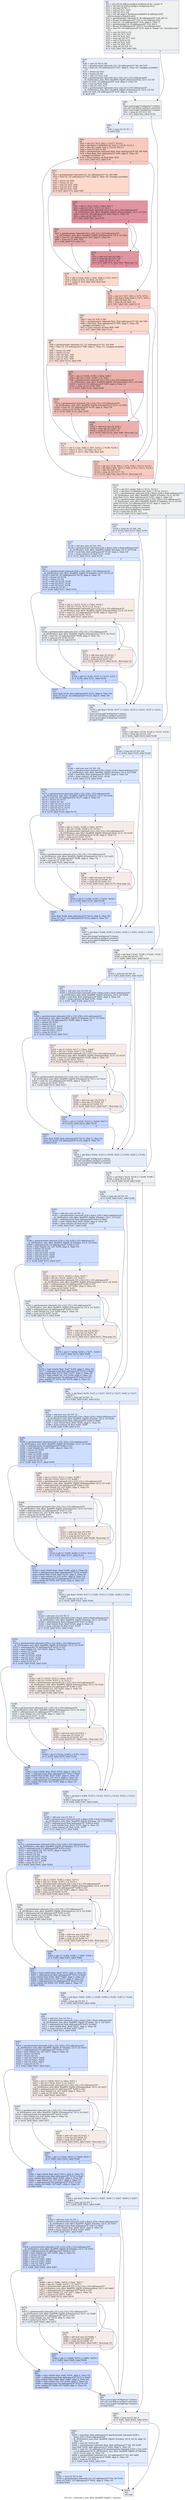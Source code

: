 digraph "CFG for '_Z24reduce_max_filter_finalfPfS_PijjiS0_i' function" {
	label="CFG for '_Z24reduce_max_filter_finalfPfS_PijjiS0_i' function";

	Node0x52c6300 [shape=record,color="#3d50c3ff", style=filled, fillcolor="#dbdcde70",label="{%8:\l  %9 = tail call i32 @llvm.amdgcn.workitem.id.x(), !range !4\l  %10 = tail call i32 @llvm.amdgcn.workgroup.id.x()\l  %11 = shl nsw i32 %5, 1\l  %12 = mul i32 %11, %10\l  %13 = add i32 %12, %9\l  %14 = tail call align 4 dereferenceable(64) i8 addrspace(4)*\l... @llvm.amdgcn.dispatch.ptr()\l  %15 = getelementptr inbounds i8, i8 addrspace(4)* %14, i64 12\l  %16 = bitcast i8 addrspace(4)* %15 to i32 addrspace(4)*\l  %17 = load i32, i32 addrspace(4)* %16, align 4, !tbaa !5\l  %18 = getelementptr i8, i8 addrspace(4)* %14, i64 4\l  %19 = bitcast i8 addrspace(4)* %18 to i16 addrspace(4)*\l  %20 = load i16, i16 addrspace(4)* %19, align 4, !range !14, !invariant.load\l... !15\l  %21 = zext i16 %20 to i32\l  %22 = udiv i32 %17, %21\l  %23 = mul i32 %22, %21\l  %24 = icmp ugt i32 %17, %23\l  %25 = zext i1 %24 to i32\l  %26 = add i32 %22, %25\l  %27 = mul i32 %26, %11\l  %28 = icmp ult i32 %9, %7\l  br i1 %28, label %29, label %40\l|{<s0>T|<s1>F}}"];
	Node0x52c6300:s0 -> Node0x52c8970;
	Node0x52c6300:s1 -> Node0x52c8a00;
	Node0x52c8970 [shape=record,color="#3d50c3ff", style=filled, fillcolor="#c7d7f070",label="{%29:\l29:                                               \l  %30 = zext i32 %9 to i64\l  %31 = getelementptr inbounds i32, i32 addrspace(1)* %6, i64 %30\l  %32 = load i32, i32 addrspace(1)* %31, align 4, !tbaa !16, !amdgpu.noclobber\l... !15\l  %33 = freeze i32 %32\l  %34 = freeze i32 %4\l  %35 = udiv i32 %33, %34\l  %36 = getelementptr inbounds [10 x i32], [10 x i32] addrspace(3)*\l... @_ZZ24reduce_max_filter_finalfPfS_PijjiS0_iE9smaxesRow, i32 0, i32 %9\l  store i32 %35, i32 addrspace(3)* %36, align 4, !tbaa !16\l  %37 = mul i32 %35, %34\l  %38 = sub i32 %33, %37\l  %39 = getelementptr inbounds [10 x i32], [10 x i32] addrspace(3)*\l... @_ZZ24reduce_max_filter_finalfPfS_PijjiS0_iE9smaxesCol, i32 0, i32 %9\l  store i32 %38, i32 addrspace(3)* %39, align 4, !tbaa !16\l  br label %40\l}"];
	Node0x52c8970 -> Node0x52c8a00;
	Node0x52c8a00 [shape=record,color="#3d50c3ff", style=filled, fillcolor="#dbdcde70",label="{%40:\l40:                                               \l  fence syncscope(\"workgroup\") release\l  tail call void @llvm.amdgcn.s.barrier()\l  fence syncscope(\"workgroup\") acquire\l  %41 = icmp ult i32 %13, %3\l  br i1 %41, label %42, label %119\l|{<s0>T|<s1>F}}"];
	Node0x52c8a00:s0 -> Node0x52ca4a0;
	Node0x52c8a00:s1 -> Node0x52ca530;
	Node0x52ca4a0 [shape=record,color="#3d50c3ff", style=filled, fillcolor="#c7d7f070",label="{%42:\l42:                                               \l  %43 = icmp slt i32 %7, 1\l  br label %44\l}"];
	Node0x52ca4a0 -> Node0x52ca700;
	Node0x52ca700 [shape=record,color="#3d50c3ff", style=filled, fillcolor="#ef886b70",label="{%44:\l44:                                               \l  %45 = phi i32 [ %13, %42 ], [ %117, %114 ]\l  %46 = phi float [ 0.000000e+00, %42 ], [ %116, %114 ]\l  %47 = phi i32 [ undef, %42 ], [ %115, %114 ]\l  %48 = zext i32 %45 to i64\l  %49 = getelementptr inbounds float, float addrspace(1)* %0, i64 %48\l  %50 = load float, float addrspace(1)* %49, align 4, !tbaa !20,\l... !amdgpu.noclobber !15\l  %51 = fcmp contract olt float %46, %50\l  br i1 %51, label %52, label %78\l|{<s0>T|<s1>F}}"];
	Node0x52ca700:s0 -> Node0x52cb930;
	Node0x52ca700:s1 -> Node0x52cb9c0;
	Node0x52cb930 [shape=record,color="#3d50c3ff", style=filled, fillcolor="#f7a88970",label="{%52:\l52:                                               \l  %53 = getelementptr inbounds i32, i32 addrspace(1)* %2, i64 %48\l  %54 = load i32, i32 addrspace(1)* %53, align 4, !tbaa !16, !amdgpu.noclobber\l... !15\l  %55 = freeze i32 %54\l  %56 = freeze i32 %4\l  %57 = sdiv i32 %55, %56\l  %58 = mul i32 %57, %56\l  %59 = sub i32 %55, %58\l  br i1 %43, label %74, label %60\l|{<s0>T|<s1>F}}"];
	Node0x52cb930:s0 -> Node0x52cbea0;
	Node0x52cb930:s1 -> Node0x52cbf30;
	Node0x52cbf30 [shape=record,color="#b70d28ff", style=filled, fillcolor="#b70d2870",label="{%60:\l60:                                               \l  %61 = phi i1 [ %72, %70 ], [ false, %52 ]\l  %62 = phi i32 [ %71, %70 ], [ 0, %52 ]\l  %63 = getelementptr inbounds [10 x i32], [10 x i32] addrspace(3)*\l... @_ZZ24reduce_max_filter_finalfPfS_PijjiS0_iE9smaxesRow, i32 0, i32 %62\l  %64 = load i32, i32 addrspace(3)* %63, align 4, !tbaa !16\l  %65 = icmp eq i32 %64, %57\l  br i1 %65, label %66, label %70\l|{<s0>T|<s1>F}}"];
	Node0x52cbf30:s0 -> Node0x52c94a0;
	Node0x52cbf30:s1 -> Node0x52cc070;
	Node0x52c94a0 [shape=record,color="#3d50c3ff", style=filled, fillcolor="#d0473d70",label="{%66:\l66:                                               \l  %67 = getelementptr inbounds [10 x i32], [10 x i32] addrspace(3)*\l... @_ZZ24reduce_max_filter_finalfPfS_PijjiS0_iE9smaxesCol, i32 0, i32 %62\l  %68 = load i32, i32 addrspace(3)* %67, align 4, !tbaa !16\l  %69 = icmp eq i32 %68, %59\l  br i1 %69, label %74, label %70\l|{<s0>T|<s1>F}}"];
	Node0x52c94a0:s0 -> Node0x52cbea0;
	Node0x52c94a0:s1 -> Node0x52cc070;
	Node0x52cc070 [shape=record,color="#b70d28ff", style=filled, fillcolor="#b70d2870",label="{%70:\l70:                                               \l  %71 = add nuw nsw i32 %62, 1\l  %72 = icmp sge i32 %71, %7\l  %73 = icmp eq i32 %71, %7\l  br i1 %73, label %74, label %60, !llvm.loop !22\l|{<s0>T|<s1>F}}"];
	Node0x52cc070:s0 -> Node0x52cbea0;
	Node0x52cc070:s1 -> Node0x52cbf30;
	Node0x52cbea0 [shape=record,color="#3d50c3ff", style=filled, fillcolor="#f7a88970",label="{%74:\l74:                                               \l  %75 = phi i1 [ true, %52 ], [ %61, %66 ], [ %72, %70 ]\l  %76 = select i1 %75, i32 %54, i32 %47\l  %77 = select i1 %75, float %50, float %46\l  br label %78\l}"];
	Node0x52cbea0 -> Node0x52cb9c0;
	Node0x52cb9c0 [shape=record,color="#3d50c3ff", style=filled, fillcolor="#ef886b70",label="{%78:\l78:                                               \l  %79 = phi i32 [ %47, %44 ], [ %76, %74 ]\l  %80 = phi float [ %46, %44 ], [ %77, %74 ]\l  %81 = add i32 %45, %5\l  %82 = icmp ult i32 %81, %3\l  br i1 %82, label %83, label %114\l|{<s0>T|<s1>F}}"];
	Node0x52cb9c0:s0 -> Node0x52cd2a0;
	Node0x52cb9c0:s1 -> Node0x52ca7c0;
	Node0x52cd2a0 [shape=record,color="#3d50c3ff", style=filled, fillcolor="#f7a88970",label="{%83:\l83:                                               \l  %84 = zext i32 %81 to i64\l  %85 = getelementptr inbounds float, float addrspace(1)* %0, i64 %84\l  %86 = load float, float addrspace(1)* %85, align 4, !tbaa !20,\l... !amdgpu.noclobber !15\l  %87 = fcmp contract olt float %80, %86\l  br i1 %87, label %88, label %114\l|{<s0>T|<s1>F}}"];
	Node0x52cd2a0:s0 -> Node0x52cdbc0;
	Node0x52cd2a0:s1 -> Node0x52ca7c0;
	Node0x52cdbc0 [shape=record,color="#3d50c3ff", style=filled, fillcolor="#f6bfa670",label="{%88:\l88:                                               \l  %89 = getelementptr inbounds i32, i32 addrspace(1)* %2, i64 %84\l  %90 = load i32, i32 addrspace(1)* %89, align 4, !tbaa !16, !amdgpu.noclobber\l... !15\l  %91 = freeze i32 %90\l  %92 = freeze i32 %4\l  %93 = sdiv i32 %91, %92\l  %94 = mul i32 %93, %92\l  %95 = sub i32 %91, %94\l  br i1 %43, label %110, label %96\l|{<s0>T|<s1>F}}"];
	Node0x52cdbc0:s0 -> Node0x52ce060;
	Node0x52cdbc0:s1 -> Node0x52ce0b0;
	Node0x52ce0b0 [shape=record,color="#3d50c3ff", style=filled, fillcolor="#d0473d70",label="{%96:\l96:                                               \l  %97 = phi i1 [ %108, %106 ], [ false, %88 ]\l  %98 = phi i32 [ %107, %106 ], [ 0, %88 ]\l  %99 = getelementptr inbounds [10 x i32], [10 x i32] addrspace(3)*\l... @_ZZ24reduce_max_filter_finalfPfS_PijjiS0_iE9smaxesRow, i32 0, i32 %98\l  %100 = load i32, i32 addrspace(3)* %99, align 4, !tbaa !16\l  %101 = icmp eq i32 %100, %93\l  br i1 %101, label %102, label %106\l|{<s0>T|<s1>F}}"];
	Node0x52ce0b0:s0 -> Node0x52ce670;
	Node0x52ce0b0:s1 -> Node0x52ce1f0;
	Node0x52ce670 [shape=record,color="#3d50c3ff", style=filled, fillcolor="#e5705870",label="{%102:\l102:                                              \l  %103 = getelementptr inbounds [10 x i32], [10 x i32] addrspace(3)*\l... @_ZZ24reduce_max_filter_finalfPfS_PijjiS0_iE9smaxesCol, i32 0, i32 %98\l  %104 = load i32, i32 addrspace(3)* %103, align 4, !tbaa !16\l  %105 = icmp eq i32 %104, %95\l  br i1 %105, label %110, label %106\l|{<s0>T|<s1>F}}"];
	Node0x52ce670:s0 -> Node0x52ce060;
	Node0x52ce670:s1 -> Node0x52ce1f0;
	Node0x52ce1f0 [shape=record,color="#3d50c3ff", style=filled, fillcolor="#d24b4070",label="{%106:\l106:                                              \l  %107 = add nuw nsw i32 %98, 1\l  %108 = icmp sge i32 %107, %7\l  %109 = icmp eq i32 %107, %7\l  br i1 %109, label %110, label %96, !llvm.loop !22\l|{<s0>T|<s1>F}}"];
	Node0x52ce1f0:s0 -> Node0x52ce060;
	Node0x52ce1f0:s1 -> Node0x52ce0b0;
	Node0x52ce060 [shape=record,color="#3d50c3ff", style=filled, fillcolor="#f6bfa670",label="{%110:\l110:                                              \l  %111 = phi i1 [ true, %88 ], [ %97, %102 ], [ %108, %106 ]\l  %112 = select i1 %111, i32 %90, i32 %79\l  %113 = select i1 %111, float %86, float %80\l  br label %114\l}"];
	Node0x52ce060 -> Node0x52ca7c0;
	Node0x52ca7c0 [shape=record,color="#3d50c3ff", style=filled, fillcolor="#ef886b70",label="{%114:\l114:                                              \l  %115 = phi i32 [ %79, %83 ], [ %79, %78 ], [ %112, %110 ]\l  %116 = phi float [ %80, %83 ], [ %80, %78 ], [ %113, %110 ]\l  %117 = add i32 %45, %27\l  %118 = icmp ult i32 %117, %3\l  br i1 %118, label %44, label %119, !llvm.loop !24\l|{<s0>T|<s1>F}}"];
	Node0x52ca7c0:s0 -> Node0x52ca700;
	Node0x52ca7c0:s1 -> Node0x52ca530;
	Node0x52ca530 [shape=record,color="#3d50c3ff", style=filled, fillcolor="#dbdcde70",label="{%119:\l119:                                              \l  %120 = phi i32 [ undef, %40 ], [ %115, %114 ]\l  %121 = phi float [ 0.000000e+00, %40 ], [ %116, %114 ]\l  %122 = getelementptr inbounds [256 x float], [256 x float] addrspace(3)*\l... @_ZZ24reduce_max_filter_finalfPfS_PijjiS0_iE5sdata, i32 0, i32 %9\l  store float %121, float addrspace(3)* %122, align 4, !tbaa !20\l  %123 = getelementptr inbounds [256 x i32], [256 x i32] addrspace(3)*\l... @_ZZ24reduce_max_filter_finalfPfS_PijjiS0_iE7idxData, i32 0, i32 %9\l  store i32 %120, i32 addrspace(3)* %123, align 4, !tbaa !16\l  fence syncscope(\"workgroup\") release\l  tail call void @llvm.amdgcn.s.barrier()\l  fence syncscope(\"workgroup\") acquire\l  %124 = icmp sgt i32 %5, 511\l  br i1 %124, label %125, label %160\l|{<s0>T|<s1>F}}"];
	Node0x52ca530:s0 -> Node0x52cff30;
	Node0x52ca530:s1 -> Node0x52cff80;
	Node0x52cff30 [shape=record,color="#3d50c3ff", style=filled, fillcolor="#c7d7f070",label="{%125:\l125:                                              \l  %126 = icmp ult i32 %9, 256\l  br i1 %126, label %127, label %158\l|{<s0>T|<s1>F}}"];
	Node0x52cff30:s0 -> Node0x52d0110;
	Node0x52cff30:s1 -> Node0x52d0160;
	Node0x52d0110 [shape=record,color="#3d50c3ff", style=filled, fillcolor="#aec9fc70",label="{%127:\l127:                                              \l  %128 = add nuw nsw i32 %9, 256\l  %129 = getelementptr inbounds [256 x float], [256 x float] addrspace(3)*\l... @_ZZ24reduce_max_filter_finalfPfS_PijjiS0_iE5sdata, i32 0, i32 %128\l  %130 = load float, float addrspace(3)* %129, align 4, !tbaa !20\l  %131 = fcmp contract olt float %121, %130\l  br i1 %131, label %132, label %158\l|{<s0>T|<s1>F}}"];
	Node0x52d0110:s0 -> Node0x52cc680;
	Node0x52d0110:s1 -> Node0x52d0160;
	Node0x52cc680 [shape=record,color="#3d50c3ff", style=filled, fillcolor="#93b5fe70",label="{%132:\l132:                                              \l  %133 = getelementptr inbounds [256 x i32], [256 x i32] addrspace(3)*\l... @_ZZ24reduce_max_filter_finalfPfS_PijjiS0_iE7idxData, i32 0, i32 %128\l  %134 = load i32, i32 addrspace(3)* %133, align 4, !tbaa !16\l  %135 = freeze i32 %134\l  %136 = freeze i32 %4\l  %137 = sdiv i32 %135, %136\l  %138 = mul i32 %137, %136\l  %139 = sub i32 %135, %138\l  %140 = icmp slt i32 %7, 1\l  br i1 %140, label %157, label %141\l|{<s0>T|<s1>F}}"];
	Node0x52cc680:s0 -> Node0x52d0e20;
	Node0x52cc680:s1 -> Node0x52d0e70;
	Node0x52d0e70 [shape=record,color="#3d50c3ff", style=filled, fillcolor="#ead5c970",label="{%141:\l141:                                              \l  %142 = phi i1 [ %153, %151 ], [ false, %132 ]\l  %143 = phi i32 [ %152, %151 ], [ 0, %132 ]\l  %144 = getelementptr inbounds [10 x i32], [10 x i32] addrspace(3)*\l... @_ZZ24reduce_max_filter_finalfPfS_PijjiS0_iE9smaxesRow, i32 0, i32 %143\l  %145 = load i32, i32 addrspace(3)* %144, align 4, !tbaa !16\l  %146 = icmp eq i32 %145, %137\l  br i1 %146, label %147, label %151\l|{<s0>T|<s1>F}}"];
	Node0x52d0e70:s0 -> Node0x52d12e0;
	Node0x52d0e70:s1 -> Node0x52d0f70;
	Node0x52d12e0 [shape=record,color="#3d50c3ff", style=filled, fillcolor="#d6dce470",label="{%147:\l147:                                              \l  %148 = getelementptr inbounds [10 x i32], [10 x i32] addrspace(3)*\l... @_ZZ24reduce_max_filter_finalfPfS_PijjiS0_iE9smaxesCol, i32 0, i32 %143\l  %149 = load i32, i32 addrspace(3)* %148, align 4, !tbaa !16\l  %150 = icmp eq i32 %149, %139\l  br i1 %150, label %155, label %151\l|{<s0>T|<s1>F}}"];
	Node0x52d12e0:s0 -> Node0x52d15a0;
	Node0x52d12e0:s1 -> Node0x52d0f70;
	Node0x52d0f70 [shape=record,color="#3d50c3ff", style=filled, fillcolor="#ead5c970",label="{%151:\l151:                                              \l  %152 = add nuw nsw i32 %143, 1\l  %153 = icmp sge i32 %152, %7\l  %154 = icmp eq i32 %152, %7\l  br i1 %154, label %155, label %141, !llvm.loop !22\l|{<s0>T|<s1>F}}"];
	Node0x52d0f70:s0 -> Node0x52d15a0;
	Node0x52d0f70:s1 -> Node0x52d0e70;
	Node0x52d15a0 [shape=record,color="#3d50c3ff", style=filled, fillcolor="#85a8fc70",label="{%155:\l155:                                              \l  %156 = phi i1 [ %142, %147 ], [ %153, %151 ]\l  br i1 %156, label %157, label %158\l|{<s0>T|<s1>F}}"];
	Node0x52d15a0:s0 -> Node0x52d0e20;
	Node0x52d15a0:s1 -> Node0x52d0160;
	Node0x52d0e20 [shape=record,color="#3d50c3ff", style=filled, fillcolor="#85a8fc70",label="{%157:\l157:                                              \l  store float %130, float addrspace(3)* %122, align 4, !tbaa !20\l  store i32 %134, i32 addrspace(3)* %123, align 4, !tbaa !16\l  br label %158\l}"];
	Node0x52d0e20 -> Node0x52d0160;
	Node0x52d0160 [shape=record,color="#3d50c3ff", style=filled, fillcolor="#c7d7f070",label="{%158:\l158:                                              \l  %159 = phi float [ %130, %157 ], [ %121, %155 ], [ %121, %127 ], [ %121,\l... %125 ]\l  fence syncscope(\"workgroup\") release\l  tail call void @llvm.amdgcn.s.barrier()\l  fence syncscope(\"workgroup\") acquire\l  br label %160\l}"];
	Node0x52d0160 -> Node0x52cff80;
	Node0x52cff80 [shape=record,color="#3d50c3ff", style=filled, fillcolor="#dbdcde70",label="{%160:\l160:                                              \l  %161 = phi float [ %159, %158 ], [ %121, %119 ]\l  %162 = icmp sgt i32 %5, 255\l  br i1 %162, label %163, label %198\l|{<s0>T|<s1>F}}"];
	Node0x52cff80:s0 -> Node0x52d1fb0;
	Node0x52cff80:s1 -> Node0x52d2000;
	Node0x52d1fb0 [shape=record,color="#3d50c3ff", style=filled, fillcolor="#c7d7f070",label="{%163:\l163:                                              \l  %164 = icmp ult i32 %9, 128\l  br i1 %164, label %165, label %196\l|{<s0>T|<s1>F}}"];
	Node0x52d1fb0:s0 -> Node0x52d2190;
	Node0x52d1fb0:s1 -> Node0x52d21e0;
	Node0x52d2190 [shape=record,color="#3d50c3ff", style=filled, fillcolor="#aec9fc70",label="{%165:\l165:                                              \l  %166 = add nuw nsw i32 %9, 128\l  %167 = getelementptr inbounds [256 x float], [256 x float] addrspace(3)*\l... @_ZZ24reduce_max_filter_finalfPfS_PijjiS0_iE5sdata, i32 0, i32 %166\l  %168 = load float, float addrspace(3)* %167, align 4, !tbaa !20\l  %169 = fcmp contract olt float %161, %168\l  br i1 %169, label %170, label %196\l|{<s0>T|<s1>F}}"];
	Node0x52d2190:s0 -> Node0x52d2590;
	Node0x52d2190:s1 -> Node0x52d21e0;
	Node0x52d2590 [shape=record,color="#3d50c3ff", style=filled, fillcolor="#93b5fe70",label="{%170:\l170:                                              \l  %171 = getelementptr inbounds [256 x i32], [256 x i32] addrspace(3)*\l... @_ZZ24reduce_max_filter_finalfPfS_PijjiS0_iE7idxData, i32 0, i32 %166\l  %172 = load i32, i32 addrspace(3)* %171, align 4, !tbaa !16\l  %173 = freeze i32 %172\l  %174 = freeze i32 %4\l  %175 = sdiv i32 %173, %174\l  %176 = mul i32 %175, %174\l  %177 = sub i32 %173, %176\l  %178 = icmp slt i32 %7, 1\l  br i1 %178, label %195, label %179\l|{<s0>T|<s1>F}}"];
	Node0x52d2590:s0 -> Node0x52d2ae0;
	Node0x52d2590:s1 -> Node0x52d2b30;
	Node0x52d2b30 [shape=record,color="#3d50c3ff", style=filled, fillcolor="#ead5c970",label="{%179:\l179:                                              \l  %180 = phi i1 [ %191, %189 ], [ false, %170 ]\l  %181 = phi i32 [ %190, %189 ], [ 0, %170 ]\l  %182 = getelementptr inbounds [10 x i32], [10 x i32] addrspace(3)*\l... @_ZZ24reduce_max_filter_finalfPfS_PijjiS0_iE9smaxesRow, i32 0, i32 %181\l  %183 = load i32, i32 addrspace(3)* %182, align 4, !tbaa !16\l  %184 = icmp eq i32 %183, %175\l  br i1 %184, label %185, label %189\l|{<s0>T|<s1>F}}"];
	Node0x52d2b30:s0 -> Node0x52d2fd0;
	Node0x52d2b30:s1 -> Node0x52d2c30;
	Node0x52d2fd0 [shape=record,color="#3d50c3ff", style=filled, fillcolor="#d6dce470",label="{%185:\l185:                                              \l  %186 = getelementptr inbounds [10 x i32], [10 x i32] addrspace(3)*\l... @_ZZ24reduce_max_filter_finalfPfS_PijjiS0_iE9smaxesCol, i32 0, i32 %181\l  %187 = load i32, i32 addrspace(3)* %186, align 4, !tbaa !16\l  %188 = icmp eq i32 %187, %177\l  br i1 %188, label %193, label %189\l|{<s0>T|<s1>F}}"];
	Node0x52d2fd0:s0 -> Node0x52d3290;
	Node0x52d2fd0:s1 -> Node0x52d2c30;
	Node0x52d2c30 [shape=record,color="#3d50c3ff", style=filled, fillcolor="#ead5c970",label="{%189:\l189:                                              \l  %190 = add nuw nsw i32 %181, 1\l  %191 = icmp sge i32 %190, %7\l  %192 = icmp eq i32 %190, %7\l  br i1 %192, label %193, label %179, !llvm.loop !22\l|{<s0>T|<s1>F}}"];
	Node0x52d2c30:s0 -> Node0x52d3290;
	Node0x52d2c30:s1 -> Node0x52d2b30;
	Node0x52d3290 [shape=record,color="#3d50c3ff", style=filled, fillcolor="#85a8fc70",label="{%193:\l193:                                              \l  %194 = phi i1 [ %180, %185 ], [ %191, %189 ]\l  br i1 %194, label %195, label %196\l|{<s0>T|<s1>F}}"];
	Node0x52d3290:s0 -> Node0x52d2ae0;
	Node0x52d3290:s1 -> Node0x52d21e0;
	Node0x52d2ae0 [shape=record,color="#3d50c3ff", style=filled, fillcolor="#85a8fc70",label="{%195:\l195:                                              \l  store float %168, float addrspace(3)* %122, align 4, !tbaa !20\l  store i32 %172, i32 addrspace(3)* %123, align 4, !tbaa !16\l  br label %196\l}"];
	Node0x52d2ae0 -> Node0x52d21e0;
	Node0x52d21e0 [shape=record,color="#3d50c3ff", style=filled, fillcolor="#c7d7f070",label="{%196:\l196:                                              \l  %197 = phi float [ %168, %195 ], [ %161, %193 ], [ %161, %165 ], [ %161,\l... %163 ]\l  fence syncscope(\"workgroup\") release\l  tail call void @llvm.amdgcn.s.barrier()\l  fence syncscope(\"workgroup\") acquire\l  br label %198\l}"];
	Node0x52d21e0 -> Node0x52d2000;
	Node0x52d2000 [shape=record,color="#3d50c3ff", style=filled, fillcolor="#dbdcde70",label="{%198:\l198:                                              \l  %199 = phi float [ %197, %196 ], [ %161, %160 ]\l  %200 = icmp sgt i32 %5, 127\l  br i1 %200, label %201, label %236\l|{<s0>T|<s1>F}}"];
	Node0x52d2000:s0 -> Node0x52d3ca0;
	Node0x52d2000:s1 -> Node0x52d3cf0;
	Node0x52d3ca0 [shape=record,color="#3d50c3ff", style=filled, fillcolor="#c7d7f070",label="{%201:\l201:                                              \l  %202 = icmp ult i32 %9, 64\l  br i1 %202, label %203, label %234\l|{<s0>T|<s1>F}}"];
	Node0x52d3ca0:s0 -> Node0x52d3e80;
	Node0x52d3ca0:s1 -> Node0x52d3ed0;
	Node0x52d3e80 [shape=record,color="#3d50c3ff", style=filled, fillcolor="#aec9fc70",label="{%203:\l203:                                              \l  %204 = add nuw nsw i32 %9, 64\l  %205 = getelementptr inbounds [256 x float], [256 x float] addrspace(3)*\l... @_ZZ24reduce_max_filter_finalfPfS_PijjiS0_iE5sdata, i32 0, i32 %204\l  %206 = load float, float addrspace(3)* %205, align 4, !tbaa !20\l  %207 = fcmp contract olt float %199, %206\l  br i1 %207, label %208, label %234\l|{<s0>T|<s1>F}}"];
	Node0x52d3e80:s0 -> Node0x52d4280;
	Node0x52d3e80:s1 -> Node0x52d3ed0;
	Node0x52d4280 [shape=record,color="#3d50c3ff", style=filled, fillcolor="#93b5fe70",label="{%208:\l208:                                              \l  %209 = getelementptr inbounds [256 x i32], [256 x i32] addrspace(3)*\l... @_ZZ24reduce_max_filter_finalfPfS_PijjiS0_iE7idxData, i32 0, i32 %204\l  %210 = load i32, i32 addrspace(3)* %209, align 4, !tbaa !16\l  %211 = freeze i32 %210\l  %212 = freeze i32 %4\l  %213 = sdiv i32 %211, %212\l  %214 = mul i32 %213, %212\l  %215 = sub i32 %211, %214\l  %216 = icmp slt i32 %7, 1\l  br i1 %216, label %233, label %217\l|{<s0>T|<s1>F}}"];
	Node0x52d4280:s0 -> Node0x52d47d0;
	Node0x52d4280:s1 -> Node0x52d4820;
	Node0x52d4820 [shape=record,color="#3d50c3ff", style=filled, fillcolor="#ead5c970",label="{%217:\l217:                                              \l  %218 = phi i1 [ %229, %227 ], [ false, %208 ]\l  %219 = phi i32 [ %228, %227 ], [ 0, %208 ]\l  %220 = getelementptr inbounds [10 x i32], [10 x i32] addrspace(3)*\l... @_ZZ24reduce_max_filter_finalfPfS_PijjiS0_iE9smaxesRow, i32 0, i32 %219\l  %221 = load i32, i32 addrspace(3)* %220, align 4, !tbaa !16\l  %222 = icmp eq i32 %221, %213\l  br i1 %222, label %223, label %227\l|{<s0>T|<s1>F}}"];
	Node0x52d4820:s0 -> Node0x52d4cf0;
	Node0x52d4820:s1 -> Node0x52d4920;
	Node0x52d4cf0 [shape=record,color="#3d50c3ff", style=filled, fillcolor="#d6dce470",label="{%223:\l223:                                              \l  %224 = getelementptr inbounds [10 x i32], [10 x i32] addrspace(3)*\l... @_ZZ24reduce_max_filter_finalfPfS_PijjiS0_iE9smaxesCol, i32 0, i32 %219\l  %225 = load i32, i32 addrspace(3)* %224, align 4, !tbaa !16\l  %226 = icmp eq i32 %225, %215\l  br i1 %226, label %231, label %227\l|{<s0>T|<s1>F}}"];
	Node0x52d4cf0:s0 -> Node0x52d4fb0;
	Node0x52d4cf0:s1 -> Node0x52d4920;
	Node0x52d4920 [shape=record,color="#3d50c3ff", style=filled, fillcolor="#ead5c970",label="{%227:\l227:                                              \l  %228 = add nuw nsw i32 %219, 1\l  %229 = icmp sge i32 %228, %7\l  %230 = icmp eq i32 %228, %7\l  br i1 %230, label %231, label %217, !llvm.loop !22\l|{<s0>T|<s1>F}}"];
	Node0x52d4920:s0 -> Node0x52d4fb0;
	Node0x52d4920:s1 -> Node0x52d4820;
	Node0x52d4fb0 [shape=record,color="#3d50c3ff", style=filled, fillcolor="#85a8fc70",label="{%231:\l231:                                              \l  %232 = phi i1 [ %218, %223 ], [ %229, %227 ]\l  br i1 %232, label %233, label %234\l|{<s0>T|<s1>F}}"];
	Node0x52d4fb0:s0 -> Node0x52d47d0;
	Node0x52d4fb0:s1 -> Node0x52d3ed0;
	Node0x52d47d0 [shape=record,color="#3d50c3ff", style=filled, fillcolor="#85a8fc70",label="{%233:\l233:                                              \l  store float %206, float addrspace(3)* %122, align 4, !tbaa !20\l  store i32 %210, i32 addrspace(3)* %123, align 4, !tbaa !16\l  br label %234\l}"];
	Node0x52d47d0 -> Node0x52d3ed0;
	Node0x52d3ed0 [shape=record,color="#3d50c3ff", style=filled, fillcolor="#c7d7f070",label="{%234:\l234:                                              \l  %235 = phi float [ %206, %233 ], [ %199, %231 ], [ %199, %203 ], [ %199,\l... %201 ]\l  fence syncscope(\"workgroup\") release\l  tail call void @llvm.amdgcn.s.barrier()\l  fence syncscope(\"workgroup\") acquire\l  br label %236\l}"];
	Node0x52d3ed0 -> Node0x52d3cf0;
	Node0x52d3cf0 [shape=record,color="#3d50c3ff", style=filled, fillcolor="#dbdcde70",label="{%236:\l236:                                              \l  %237 = phi float [ %235, %234 ], [ %199, %198 ]\l  %238 = icmp ult i32 %9, 32\l  br i1 %238, label %239, label %491\l|{<s0>T|<s1>F}}"];
	Node0x52d3cf0:s0 -> Node0x52d59c0;
	Node0x52d3cf0:s1 -> Node0x52d5a10;
	Node0x52d59c0 [shape=record,color="#3d50c3ff", style=filled, fillcolor="#c7d7f070",label="{%239:\l239:                                              \l  %240 = icmp sgt i32 %5, 63\l  br i1 %240, label %241, label %280\l|{<s0>T|<s1>F}}"];
	Node0x52d59c0:s0 -> Node0x52d5ba0;
	Node0x52d59c0:s1 -> Node0x52d5bf0;
	Node0x52d5ba0 [shape=record,color="#3d50c3ff", style=filled, fillcolor="#aec9fc70",label="{%241:\l241:                                              \l  %242 = add nuw nsw i32 %9, 32\l  %243 = getelementptr inbounds [256 x float], [256 x float] addrspace(3)*\l... @_ZZ24reduce_max_filter_finalfPfS_PijjiS0_iE5sdata, i32 0, i32 %242\l  %244 = addrspacecast float addrspace(3)* %243 to float*\l  %245 = load volatile float, float* %244, align 4, !tbaa !20\l  %246 = fcmp contract olt float %237, %245\l  br i1 %246, label %247, label %280\l|{<s0>T|<s1>F}}"];
	Node0x52d5ba0:s0 -> Node0x52d6010;
	Node0x52d5ba0:s1 -> Node0x52d5bf0;
	Node0x52d6010 [shape=record,color="#3d50c3ff", style=filled, fillcolor="#93b5fe70",label="{%247:\l247:                                              \l  %248 = getelementptr inbounds [256 x i32], [256 x i32] addrspace(3)*\l... @_ZZ24reduce_max_filter_finalfPfS_PijjiS0_iE7idxData, i32 0, i32 %242\l  %249 = addrspacecast i32 addrspace(3)* %248 to i32*\l  %250 = load volatile i32, i32* %249, align 4, !tbaa !16\l  %251 = freeze i32 %250\l  %252 = freeze i32 %4\l  %253 = sdiv i32 %251, %252\l  %254 = mul i32 %253, %252\l  %255 = sub i32 %251, %254\l  %256 = icmp slt i32 %7, 1\l  br i1 %256, label %275, label %257\l|{<s0>T|<s1>F}}"];
	Node0x52d6010:s0 -> Node0x52d5d80;
	Node0x52d6010:s1 -> Node0x52d02f0;
	Node0x52d02f0 [shape=record,color="#3d50c3ff", style=filled, fillcolor="#ead5c970",label="{%257:\l257:                                              \l  %258 = phi i1 [ %271, %269 ], [ false, %247 ]\l  %259 = phi i32 [ %270, %269 ], [ 0, %247 ]\l  %260 = getelementptr inbounds [10 x i32], [10 x i32] addrspace(3)*\l... @_ZZ24reduce_max_filter_finalfPfS_PijjiS0_iE9smaxesRow, i32 0, i32 %259\l  %261 = addrspacecast i32 addrspace(3)* %260 to i32*\l  %262 = load volatile i32, i32* %261, align 4, !tbaa !16\l  %263 = icmp eq i32 %262, %253\l  br i1 %263, label %264, label %269\l|{<s0>T|<s1>F}}"];
	Node0x52d02f0:s0 -> Node0x52d0890;
	Node0x52d02f0:s1 -> Node0x52d03f0;
	Node0x52d0890 [shape=record,color="#3d50c3ff", style=filled, fillcolor="#d6dce470",label="{%264:\l264:                                              \l  %265 = getelementptr inbounds [10 x i32], [10 x i32] addrspace(3)*\l... @_ZZ24reduce_max_filter_finalfPfS_PijjiS0_iE9smaxesCol, i32 0, i32 %259\l  %266 = addrspacecast i32 addrspace(3)* %265 to i32*\l  %267 = load volatile i32, i32* %266, align 4, !tbaa !16\l  %268 = icmp eq i32 %267, %255\l  br i1 %268, label %273, label %269\l|{<s0>T|<s1>F}}"];
	Node0x52d0890:s0 -> Node0x52d76e0;
	Node0x52d0890:s1 -> Node0x52d03f0;
	Node0x52d03f0 [shape=record,color="#3d50c3ff", style=filled, fillcolor="#ead5c970",label="{%269:\l269:                                              \l  %270 = add nuw nsw i32 %259, 1\l  %271 = icmp sge i32 %270, %7\l  %272 = icmp eq i32 %270, %7\l  br i1 %272, label %273, label %257, !llvm.loop !25\l|{<s0>T|<s1>F}}"];
	Node0x52d03f0:s0 -> Node0x52d76e0;
	Node0x52d03f0:s1 -> Node0x52d02f0;
	Node0x52d76e0 [shape=record,color="#3d50c3ff", style=filled, fillcolor="#85a8fc70",label="{%273:\l273:                                              \l  %274 = phi i1 [ %258, %264 ], [ %271, %269 ]\l  br i1 %274, label %275, label %280\l|{<s0>T|<s1>F}}"];
	Node0x52d76e0:s0 -> Node0x52d5d80;
	Node0x52d76e0:s1 -> Node0x52d5bf0;
	Node0x52d5d80 [shape=record,color="#3d50c3ff", style=filled, fillcolor="#85a8fc70",label="{%275:\l275:                                              \l  %276 = load volatile float, float* %244, align 4, !tbaa !20\l  %277 = addrspacecast float addrspace(3)* %122 to float*\l  store volatile float %276, float* %277, align 4, !tbaa !20\l  %278 = load volatile i32, i32* %249, align 4, !tbaa !16\l  %279 = addrspacecast i32 addrspace(3)* %123 to i32*\l  store volatile i32 %278, i32* %279, align 4, !tbaa !16\l  br label %280\l}"];
	Node0x52d5d80 -> Node0x52d5bf0;
	Node0x52d5bf0 [shape=record,color="#3d50c3ff", style=filled, fillcolor="#c7d7f070",label="{%280:\l280:                                              \l  %281 = phi float [ %276, %275 ], [ %237, %273 ], [ %237, %241 ], [ %237,\l... %239 ]\l  %282 = icmp sgt i32 %5, 31\l  br i1 %282, label %283, label %322\l|{<s0>T|<s1>F}}"];
	Node0x52d5bf0:s0 -> Node0x52c69a0;
	Node0x52d5bf0:s1 -> Node0x52c69f0;
	Node0x52c69a0 [shape=record,color="#3d50c3ff", style=filled, fillcolor="#aec9fc70",label="{%283:\l283:                                              \l  %284 = add nuw nsw i32 %9, 16\l  %285 = getelementptr inbounds [256 x float], [256 x float] addrspace(3)*\l... @_ZZ24reduce_max_filter_finalfPfS_PijjiS0_iE5sdata, i32 0, i32 %284\l  %286 = addrspacecast float addrspace(3)* %285 to float*\l  %287 = load volatile float, float* %286, align 4, !tbaa !20\l  %288 = fcmp contract olt float %281, %287\l  br i1 %288, label %289, label %322\l|{<s0>T|<s1>F}}"];
	Node0x52c69a0:s0 -> Node0x52c6e10;
	Node0x52c69a0:s1 -> Node0x52c69f0;
	Node0x52c6e10 [shape=record,color="#3d50c3ff", style=filled, fillcolor="#93b5fe70",label="{%289:\l289:                                              \l  %290 = getelementptr inbounds [256 x i32], [256 x i32] addrspace(3)*\l... @_ZZ24reduce_max_filter_finalfPfS_PijjiS0_iE7idxData, i32 0, i32 %284\l  %291 = addrspacecast i32 addrspace(3)* %290 to i32*\l  %292 = load volatile i32, i32* %291, align 4, !tbaa !16\l  %293 = freeze i32 %292\l  %294 = freeze i32 %4\l  %295 = sdiv i32 %293, %294\l  %296 = mul i32 %295, %294\l  %297 = sub i32 %293, %296\l  %298 = icmp slt i32 %7, 1\l  br i1 %298, label %317, label %299\l|{<s0>T|<s1>F}}"];
	Node0x52c6e10:s0 -> Node0x52d94d0;
	Node0x52c6e10:s1 -> Node0x52d9520;
	Node0x52d9520 [shape=record,color="#3d50c3ff", style=filled, fillcolor="#ead5c970",label="{%299:\l299:                                              \l  %300 = phi i1 [ %313, %311 ], [ false, %289 ]\l  %301 = phi i32 [ %312, %311 ], [ 0, %289 ]\l  %302 = getelementptr inbounds [10 x i32], [10 x i32] addrspace(3)*\l... @_ZZ24reduce_max_filter_finalfPfS_PijjiS0_iE9smaxesRow, i32 0, i32 %301\l  %303 = addrspacecast i32 addrspace(3)* %302 to i32*\l  %304 = load volatile i32, i32* %303, align 4, !tbaa !16\l  %305 = icmp eq i32 %304, %295\l  br i1 %305, label %306, label %311\l|{<s0>T|<s1>F}}"];
	Node0x52d9520:s0 -> Node0x52d9aa0;
	Node0x52d9520:s1 -> Node0x52d9620;
	Node0x52d9aa0 [shape=record,color="#3d50c3ff", style=filled, fillcolor="#d6dce470",label="{%306:\l306:                                              \l  %307 = getelementptr inbounds [10 x i32], [10 x i32] addrspace(3)*\l... @_ZZ24reduce_max_filter_finalfPfS_PijjiS0_iE9smaxesCol, i32 0, i32 %301\l  %308 = addrspacecast i32 addrspace(3)* %307 to i32*\l  %309 = load volatile i32, i32* %308, align 4, !tbaa !16\l  %310 = icmp eq i32 %309, %297\l  br i1 %310, label %315, label %311\l|{<s0>T|<s1>F}}"];
	Node0x52d9aa0:s0 -> Node0x52d9e10;
	Node0x52d9aa0:s1 -> Node0x52d9620;
	Node0x52d9620 [shape=record,color="#3d50c3ff", style=filled, fillcolor="#ead5c970",label="{%311:\l311:                                              \l  %312 = add nuw nsw i32 %301, 1\l  %313 = icmp sge i32 %312, %7\l  %314 = icmp eq i32 %312, %7\l  br i1 %314, label %315, label %299, !llvm.loop !25\l|{<s0>T|<s1>F}}"];
	Node0x52d9620:s0 -> Node0x52d9e10;
	Node0x52d9620:s1 -> Node0x52d9520;
	Node0x52d9e10 [shape=record,color="#3d50c3ff", style=filled, fillcolor="#85a8fc70",label="{%315:\l315:                                              \l  %316 = phi i1 [ %300, %306 ], [ %313, %311 ]\l  br i1 %316, label %317, label %322\l|{<s0>T|<s1>F}}"];
	Node0x52d9e10:s0 -> Node0x52d94d0;
	Node0x52d9e10:s1 -> Node0x52c69f0;
	Node0x52d94d0 [shape=record,color="#3d50c3ff", style=filled, fillcolor="#85a8fc70",label="{%317:\l317:                                              \l  %318 = load volatile float, float* %286, align 4, !tbaa !20\l  %319 = addrspacecast float addrspace(3)* %122 to float*\l  store volatile float %318, float* %319, align 4, !tbaa !20\l  %320 = load volatile i32, i32* %291, align 4, !tbaa !16\l  %321 = addrspacecast i32 addrspace(3)* %123 to i32*\l  store volatile i32 %320, i32* %321, align 4, !tbaa !16\l  br label %322\l}"];
	Node0x52d94d0 -> Node0x52c69f0;
	Node0x52c69f0 [shape=record,color="#3d50c3ff", style=filled, fillcolor="#c7d7f070",label="{%322:\l322:                                              \l  %323 = phi float [ %318, %317 ], [ %281, %315 ], [ %281, %283 ], [ %281,\l... %280 ]\l  %324 = icmp sgt i32 %5, 15\l  br i1 %324, label %325, label %364\l|{<s0>T|<s1>F}}"];
	Node0x52c69f0:s0 -> Node0x52dad10;
	Node0x52c69f0:s1 -> Node0x52dad60;
	Node0x52dad10 [shape=record,color="#3d50c3ff", style=filled, fillcolor="#aec9fc70",label="{%325:\l325:                                              \l  %326 = add nuw nsw i32 %9, 8\l  %327 = getelementptr inbounds [256 x float], [256 x float] addrspace(3)*\l... @_ZZ24reduce_max_filter_finalfPfS_PijjiS0_iE5sdata, i32 0, i32 %326\l  %328 = addrspacecast float addrspace(3)* %327 to float*\l  %329 = load volatile float, float* %328, align 4, !tbaa !20\l  %330 = fcmp contract olt float %323, %329\l  br i1 %330, label %331, label %364\l|{<s0>T|<s1>F}}"];
	Node0x52dad10:s0 -> Node0x52db180;
	Node0x52dad10:s1 -> Node0x52dad60;
	Node0x52db180 [shape=record,color="#3d50c3ff", style=filled, fillcolor="#93b5fe70",label="{%331:\l331:                                              \l  %332 = getelementptr inbounds [256 x i32], [256 x i32] addrspace(3)*\l... @_ZZ24reduce_max_filter_finalfPfS_PijjiS0_iE7idxData, i32 0, i32 %326\l  %333 = addrspacecast i32 addrspace(3)* %332 to i32*\l  %334 = load volatile i32, i32* %333, align 4, !tbaa !16\l  %335 = freeze i32 %334\l  %336 = freeze i32 %4\l  %337 = sdiv i32 %335, %336\l  %338 = mul i32 %337, %336\l  %339 = sub i32 %335, %338\l  %340 = icmp slt i32 %7, 1\l  br i1 %340, label %359, label %341\l|{<s0>T|<s1>F}}"];
	Node0x52db180:s0 -> Node0x52db740;
	Node0x52db180:s1 -> Node0x52db790;
	Node0x52db790 [shape=record,color="#3d50c3ff", style=filled, fillcolor="#ead5c970",label="{%341:\l341:                                              \l  %342 = phi i1 [ %355, %353 ], [ false, %331 ]\l  %343 = phi i32 [ %354, %353 ], [ 0, %331 ]\l  %344 = getelementptr inbounds [10 x i32], [10 x i32] addrspace(3)*\l... @_ZZ24reduce_max_filter_finalfPfS_PijjiS0_iE9smaxesRow, i32 0, i32 %343\l  %345 = addrspacecast i32 addrspace(3)* %344 to i32*\l  %346 = load volatile i32, i32* %345, align 4, !tbaa !16\l  %347 = icmp eq i32 %346, %337\l  br i1 %347, label %348, label %353\l|{<s0>T|<s1>F}}"];
	Node0x52db790:s0 -> Node0x52dbd00;
	Node0x52db790:s1 -> Node0x52db8c0;
	Node0x52dbd00 [shape=record,color="#3d50c3ff", style=filled, fillcolor="#d6dce470",label="{%348:\l348:                                              \l  %349 = getelementptr inbounds [10 x i32], [10 x i32] addrspace(3)*\l... @_ZZ24reduce_max_filter_finalfPfS_PijjiS0_iE9smaxesCol, i32 0, i32 %343\l  %350 = addrspacecast i32 addrspace(3)* %349 to i32*\l  %351 = load volatile i32, i32* %350, align 4, !tbaa !16\l  %352 = icmp eq i32 %351, %339\l  br i1 %352, label %357, label %353\l|{<s0>T|<s1>F}}"];
	Node0x52dbd00:s0 -> Node0x52dc070;
	Node0x52dbd00:s1 -> Node0x52db8c0;
	Node0x52db8c0 [shape=record,color="#3d50c3ff", style=filled, fillcolor="#ead5c970",label="{%353:\l353:                                              \l  %354 = add nuw nsw i32 %343, 1\l  %355 = icmp sge i32 %354, %7\l  %356 = icmp eq i32 %354, %7\l  br i1 %356, label %357, label %341, !llvm.loop !25\l|{<s0>T|<s1>F}}"];
	Node0x52db8c0:s0 -> Node0x52dc070;
	Node0x52db8c0:s1 -> Node0x52db790;
	Node0x52dc070 [shape=record,color="#3d50c3ff", style=filled, fillcolor="#85a8fc70",label="{%357:\l357:                                              \l  %358 = phi i1 [ %342, %348 ], [ %355, %353 ]\l  br i1 %358, label %359, label %364\l|{<s0>T|<s1>F}}"];
	Node0x52dc070:s0 -> Node0x52db740;
	Node0x52dc070:s1 -> Node0x52dad60;
	Node0x52db740 [shape=record,color="#3d50c3ff", style=filled, fillcolor="#85a8fc70",label="{%359:\l359:                                              \l  %360 = load volatile float, float* %328, align 4, !tbaa !20\l  %361 = addrspacecast float addrspace(3)* %122 to float*\l  store volatile float %360, float* %361, align 4, !tbaa !20\l  %362 = load volatile i32, i32* %333, align 4, !tbaa !16\l  %363 = addrspacecast i32 addrspace(3)* %123 to i32*\l  store volatile i32 %362, i32* %363, align 4, !tbaa !16\l  br label %364\l}"];
	Node0x52db740 -> Node0x52dad60;
	Node0x52dad60 [shape=record,color="#3d50c3ff", style=filled, fillcolor="#c7d7f070",label="{%364:\l364:                                              \l  %365 = phi float [ %360, %359 ], [ %323, %357 ], [ %323, %325 ], [ %323,\l... %322 ]\l  %366 = icmp sgt i32 %5, 7\l  br i1 %366, label %367, label %406\l|{<s0>T|<s1>F}}"];
	Node0x52dad60:s0 -> Node0x52dc9b0;
	Node0x52dad60:s1 -> Node0x52dca00;
	Node0x52dc9b0 [shape=record,color="#3d50c3ff", style=filled, fillcolor="#aec9fc70",label="{%367:\l367:                                              \l  %368 = add nuw nsw i32 %9, 4\l  %369 = getelementptr inbounds [256 x float], [256 x float] addrspace(3)*\l... @_ZZ24reduce_max_filter_finalfPfS_PijjiS0_iE5sdata, i32 0, i32 %368\l  %370 = addrspacecast float addrspace(3)* %369 to float*\l  %371 = load volatile float, float* %370, align 4, !tbaa !20\l  %372 = fcmp contract olt float %365, %371\l  br i1 %372, label %373, label %406\l|{<s0>T|<s1>F}}"];
	Node0x52dc9b0:s0 -> Node0x52dce20;
	Node0x52dc9b0:s1 -> Node0x52dca00;
	Node0x52dce20 [shape=record,color="#3d50c3ff", style=filled, fillcolor="#93b5fe70",label="{%373:\l373:                                              \l  %374 = getelementptr inbounds [256 x i32], [256 x i32] addrspace(3)*\l... @_ZZ24reduce_max_filter_finalfPfS_PijjiS0_iE7idxData, i32 0, i32 %368\l  %375 = addrspacecast i32 addrspace(3)* %374 to i32*\l  %376 = load volatile i32, i32* %375, align 4, !tbaa !16\l  %377 = freeze i32 %376\l  %378 = freeze i32 %4\l  %379 = sdiv i32 %377, %378\l  %380 = mul i32 %379, %378\l  %381 = sub i32 %377, %380\l  %382 = icmp slt i32 %7, 1\l  br i1 %382, label %401, label %383\l|{<s0>T|<s1>F}}"];
	Node0x52dce20:s0 -> Node0x52dd3e0;
	Node0x52dce20:s1 -> Node0x52dd430;
	Node0x52dd430 [shape=record,color="#3d50c3ff", style=filled, fillcolor="#ead5c970",label="{%383:\l383:                                              \l  %384 = phi i1 [ %397, %395 ], [ false, %373 ]\l  %385 = phi i32 [ %396, %395 ], [ 0, %373 ]\l  %386 = getelementptr inbounds [10 x i32], [10 x i32] addrspace(3)*\l... @_ZZ24reduce_max_filter_finalfPfS_PijjiS0_iE9smaxesRow, i32 0, i32 %385\l  %387 = addrspacecast i32 addrspace(3)* %386 to i32*\l  %388 = load volatile i32, i32* %387, align 4, !tbaa !16\l  %389 = icmp eq i32 %388, %379\l  br i1 %389, label %390, label %395\l|{<s0>T|<s1>F}}"];
	Node0x52dd430:s0 -> Node0x52dd970;
	Node0x52dd430:s1 -> Node0x52dd530;
	Node0x52dd970 [shape=record,color="#3d50c3ff", style=filled, fillcolor="#d6dce470",label="{%390:\l390:                                              \l  %391 = getelementptr inbounds [10 x i32], [10 x i32] addrspace(3)*\l... @_ZZ24reduce_max_filter_finalfPfS_PijjiS0_iE9smaxesCol, i32 0, i32 %385\l  %392 = addrspacecast i32 addrspace(3)* %391 to i32*\l  %393 = load volatile i32, i32* %392, align 4, !tbaa !16\l  %394 = icmp eq i32 %393, %381\l  br i1 %394, label %399, label %395\l|{<s0>T|<s1>F}}"];
	Node0x52dd970:s0 -> Node0x52ddca0;
	Node0x52dd970:s1 -> Node0x52dd530;
	Node0x52dd530 [shape=record,color="#3d50c3ff", style=filled, fillcolor="#ead5c970",label="{%395:\l395:                                              \l  %396 = add nuw nsw i32 %385, 1\l  %397 = icmp sge i32 %396, %7\l  %398 = icmp eq i32 %396, %7\l  br i1 %398, label %399, label %383, !llvm.loop !25\l|{<s0>T|<s1>F}}"];
	Node0x52dd530:s0 -> Node0x52ddca0;
	Node0x52dd530:s1 -> Node0x52dd430;
	Node0x52ddca0 [shape=record,color="#3d50c3ff", style=filled, fillcolor="#85a8fc70",label="{%399:\l399:                                              \l  %400 = phi i1 [ %384, %390 ], [ %397, %395 ]\l  br i1 %400, label %401, label %406\l|{<s0>T|<s1>F}}"];
	Node0x52ddca0:s0 -> Node0x52dd3e0;
	Node0x52ddca0:s1 -> Node0x52dca00;
	Node0x52dd3e0 [shape=record,color="#3d50c3ff", style=filled, fillcolor="#85a8fc70",label="{%401:\l401:                                              \l  %402 = load volatile float, float* %370, align 4, !tbaa !20\l  %403 = addrspacecast float addrspace(3)* %122 to float*\l  store volatile float %402, float* %403, align 4, !tbaa !20\l  %404 = load volatile i32, i32* %375, align 4, !tbaa !16\l  %405 = addrspacecast i32 addrspace(3)* %123 to i32*\l  store volatile i32 %404, i32* %405, align 4, !tbaa !16\l  br label %406\l}"];
	Node0x52dd3e0 -> Node0x52dca00;
	Node0x52dca00 [shape=record,color="#3d50c3ff", style=filled, fillcolor="#c7d7f070",label="{%406:\l406:                                              \l  %407 = phi float [ %402, %401 ], [ %365, %399 ], [ %365, %367 ], [ %365,\l... %364 ]\l  %408 = icmp sgt i32 %5, 3\l  br i1 %408, label %409, label %448\l|{<s0>T|<s1>F}}"];
	Node0x52dca00:s0 -> Node0x52de5e0;
	Node0x52dca00:s1 -> Node0x52de630;
	Node0x52de5e0 [shape=record,color="#3d50c3ff", style=filled, fillcolor="#aec9fc70",label="{%409:\l409:                                              \l  %410 = add nuw nsw i32 %9, 2\l  %411 = getelementptr inbounds [256 x float], [256 x float] addrspace(3)*\l... @_ZZ24reduce_max_filter_finalfPfS_PijjiS0_iE5sdata, i32 0, i32 %410\l  %412 = addrspacecast float addrspace(3)* %411 to float*\l  %413 = load volatile float, float* %412, align 4, !tbaa !20\l  %414 = fcmp contract olt float %407, %413\l  br i1 %414, label %415, label %448\l|{<s0>T|<s1>F}}"];
	Node0x52de5e0:s0 -> Node0x52de7c0;
	Node0x52de5e0:s1 -> Node0x52de630;
	Node0x52de7c0 [shape=record,color="#3d50c3ff", style=filled, fillcolor="#93b5fe70",label="{%415:\l415:                                              \l  %416 = getelementptr inbounds [256 x i32], [256 x i32] addrspace(3)*\l... @_ZZ24reduce_max_filter_finalfPfS_PijjiS0_iE7idxData, i32 0, i32 %410\l  %417 = addrspacecast i32 addrspace(3)* %416 to i32*\l  %418 = load volatile i32, i32* %417, align 4, !tbaa !16\l  %419 = freeze i32 %418\l  %420 = freeze i32 %4\l  %421 = sdiv i32 %419, %420\l  %422 = mul i32 %421, %420\l  %423 = sub i32 %419, %422\l  %424 = icmp slt i32 %7, 1\l  br i1 %424, label %443, label %425\l|{<s0>T|<s1>F}}"];
	Node0x52de7c0:s0 -> Node0x52df430;
	Node0x52de7c0:s1 -> Node0x52df480;
	Node0x52df480 [shape=record,color="#3d50c3ff", style=filled, fillcolor="#ead5c970",label="{%425:\l425:                                              \l  %426 = phi i1 [ %439, %437 ], [ false, %415 ]\l  %427 = phi i32 [ %438, %437 ], [ 0, %415 ]\l  %428 = getelementptr inbounds [10 x i32], [10 x i32] addrspace(3)*\l... @_ZZ24reduce_max_filter_finalfPfS_PijjiS0_iE9smaxesRow, i32 0, i32 %427\l  %429 = addrspacecast i32 addrspace(3)* %428 to i32*\l  %430 = load volatile i32, i32* %429, align 4, !tbaa !16\l  %431 = icmp eq i32 %430, %421\l  br i1 %431, label %432, label %437\l|{<s0>T|<s1>F}}"];
	Node0x52df480:s0 -> Node0x52c9950;
	Node0x52df480:s1 -> Node0x52df580;
	Node0x52c9950 [shape=record,color="#3d50c3ff", style=filled, fillcolor="#d6dce470",label="{%432:\l432:                                              \l  %433 = getelementptr inbounds [10 x i32], [10 x i32] addrspace(3)*\l... @_ZZ24reduce_max_filter_finalfPfS_PijjiS0_iE9smaxesCol, i32 0, i32 %427\l  %434 = addrspacecast i32 addrspace(3)* %433 to i32*\l  %435 = load volatile i32, i32* %434, align 4, !tbaa !16\l  %436 = icmp eq i32 %435, %423\l  br i1 %436, label %441, label %437\l|{<s0>T|<s1>F}}"];
	Node0x52c9950:s0 -> Node0x52c9cf0;
	Node0x52c9950:s1 -> Node0x52df580;
	Node0x52df580 [shape=record,color="#3d50c3ff", style=filled, fillcolor="#ead5c970",label="{%437:\l437:                                              \l  %438 = add nuw nsw i32 %427, 1\l  %439 = icmp sge i32 %438, %7\l  %440 = icmp eq i32 %438, %7\l  br i1 %440, label %441, label %425, !llvm.loop !25\l|{<s0>T|<s1>F}}"];
	Node0x52df580:s0 -> Node0x52c9cf0;
	Node0x52df580:s1 -> Node0x52df480;
	Node0x52c9cf0 [shape=record,color="#3d50c3ff", style=filled, fillcolor="#85a8fc70",label="{%441:\l441:                                              \l  %442 = phi i1 [ %426, %432 ], [ %439, %437 ]\l  br i1 %442, label %443, label %448\l|{<s0>T|<s1>F}}"];
	Node0x52c9cf0:s0 -> Node0x52df430;
	Node0x52c9cf0:s1 -> Node0x52de630;
	Node0x52df430 [shape=record,color="#3d50c3ff", style=filled, fillcolor="#85a8fc70",label="{%443:\l443:                                              \l  %444 = load volatile float, float* %412, align 4, !tbaa !20\l  %445 = addrspacecast float addrspace(3)* %122 to float*\l  store volatile float %444, float* %445, align 4, !tbaa !20\l  %446 = load volatile i32, i32* %417, align 4, !tbaa !16\l  %447 = addrspacecast i32 addrspace(3)* %123 to i32*\l  store volatile i32 %446, i32* %447, align 4, !tbaa !16\l  br label %448\l}"];
	Node0x52df430 -> Node0x52de630;
	Node0x52de630 [shape=record,color="#3d50c3ff", style=filled, fillcolor="#c7d7f070",label="{%448:\l448:                                              \l  %449 = phi float [ %444, %443 ], [ %407, %441 ], [ %407, %409 ], [ %407,\l... %406 ]\l  %450 = icmp sgt i32 %5, 1\l  br i1 %450, label %451, label %490\l|{<s0>T|<s1>F}}"];
	Node0x52de630:s0 -> Node0x52dfad0;
	Node0x52de630:s1 -> Node0x52dfb20;
	Node0x52dfad0 [shape=record,color="#3d50c3ff", style=filled, fillcolor="#aec9fc70",label="{%451:\l451:                                              \l  %452 = add nuw nsw i32 %9, 1\l  %453 = getelementptr inbounds [256 x float], [256 x float] addrspace(3)*\l... @_ZZ24reduce_max_filter_finalfPfS_PijjiS0_iE5sdata, i32 0, i32 %452\l  %454 = addrspacecast float addrspace(3)* %453 to float*\l  %455 = load volatile float, float* %454, align 4, !tbaa !20\l  %456 = fcmp contract olt float %449, %455\l  br i1 %456, label %457, label %490\l|{<s0>T|<s1>F}}"];
	Node0x52dfad0:s0 -> Node0x52e10e0;
	Node0x52dfad0:s1 -> Node0x52dfb20;
	Node0x52e10e0 [shape=record,color="#3d50c3ff", style=filled, fillcolor="#93b5fe70",label="{%457:\l457:                                              \l  %458 = getelementptr inbounds [256 x i32], [256 x i32] addrspace(3)*\l... @_ZZ24reduce_max_filter_finalfPfS_PijjiS0_iE7idxData, i32 0, i32 %452\l  %459 = addrspacecast i32 addrspace(3)* %458 to i32*\l  %460 = load volatile i32, i32* %459, align 4, !tbaa !16\l  %461 = freeze i32 %460\l  %462 = freeze i32 %4\l  %463 = sdiv i32 %461, %462\l  %464 = mul i32 %463, %462\l  %465 = sub i32 %461, %464\l  %466 = icmp slt i32 %7, 1\l  br i1 %466, label %485, label %467\l|{<s0>T|<s1>F}}"];
	Node0x52e10e0:s0 -> Node0x52e16a0;
	Node0x52e10e0:s1 -> Node0x52e16f0;
	Node0x52e16f0 [shape=record,color="#3d50c3ff", style=filled, fillcolor="#ead5c970",label="{%467:\l467:                                              \l  %468 = phi i1 [ %481, %479 ], [ false, %457 ]\l  %469 = phi i32 [ %480, %479 ], [ 0, %457 ]\l  %470 = getelementptr inbounds [10 x i32], [10 x i32] addrspace(3)*\l... @_ZZ24reduce_max_filter_finalfPfS_PijjiS0_iE9smaxesRow, i32 0, i32 %469\l  %471 = addrspacecast i32 addrspace(3)* %470 to i32*\l  %472 = load volatile i32, i32* %471, align 4, !tbaa !16\l  %473 = icmp eq i32 %472, %463\l  br i1 %473, label %474, label %479\l|{<s0>T|<s1>F}}"];
	Node0x52e16f0:s0 -> Node0x52e1bd0;
	Node0x52e16f0:s1 -> Node0x52e17f0;
	Node0x52e1bd0 [shape=record,color="#3d50c3ff", style=filled, fillcolor="#d6dce470",label="{%474:\l474:                                              \l  %475 = getelementptr inbounds [10 x i32], [10 x i32] addrspace(3)*\l... @_ZZ24reduce_max_filter_finalfPfS_PijjiS0_iE9smaxesCol, i32 0, i32 %469\l  %476 = addrspacecast i32 addrspace(3)* %475 to i32*\l  %477 = load volatile i32, i32* %476, align 4, !tbaa !16\l  %478 = icmp eq i32 %477, %465\l  br i1 %478, label %483, label %479\l|{<s0>T|<s1>F}}"];
	Node0x52e1bd0:s0 -> Node0x52e1f00;
	Node0x52e1bd0:s1 -> Node0x52e17f0;
	Node0x52e17f0 [shape=record,color="#3d50c3ff", style=filled, fillcolor="#ead5c970",label="{%479:\l479:                                              \l  %480 = add nuw nsw i32 %469, 1\l  %481 = icmp sge i32 %480, %7\l  %482 = icmp eq i32 %480, %7\l  br i1 %482, label %483, label %467, !llvm.loop !25\l|{<s0>T|<s1>F}}"];
	Node0x52e17f0:s0 -> Node0x52e1f00;
	Node0x52e17f0:s1 -> Node0x52e16f0;
	Node0x52e1f00 [shape=record,color="#3d50c3ff", style=filled, fillcolor="#85a8fc70",label="{%483:\l483:                                              \l  %484 = phi i1 [ %468, %474 ], [ %481, %479 ]\l  br i1 %484, label %485, label %490\l|{<s0>T|<s1>F}}"];
	Node0x52e1f00:s0 -> Node0x52e16a0;
	Node0x52e1f00:s1 -> Node0x52dfb20;
	Node0x52e16a0 [shape=record,color="#3d50c3ff", style=filled, fillcolor="#85a8fc70",label="{%485:\l485:                                              \l  %486 = load volatile float, float* %454, align 4, !tbaa !20\l  %487 = addrspacecast float addrspace(3)* %122 to float*\l  store volatile float %486, float* %487, align 4, !tbaa !20\l  %488 = load volatile i32, i32* %459, align 4, !tbaa !16\l  %489 = addrspacecast i32 addrspace(3)* %123 to i32*\l  store volatile i32 %488, i32* %489, align 4, !tbaa !16\l  br label %490\l}"];
	Node0x52e16a0 -> Node0x52dfb20;
	Node0x52dfb20 [shape=record,color="#3d50c3ff", style=filled, fillcolor="#c7d7f070",label="{%490:\l490:                                              \l  fence syncscope(\"workgroup\") release\l  tail call void @llvm.amdgcn.s.barrier()\l  fence syncscope(\"workgroup\") acquire\l  br label %491\l}"];
	Node0x52dfb20 -> Node0x52d5a10;
	Node0x52d5a10 [shape=record,color="#3d50c3ff", style=filled, fillcolor="#dbdcde70",label="{%491:\l491:                                              \l  %492 = icmp eq i32 %9, 0\l  br i1 %492, label %493, label %503\l|{<s0>T|<s1>F}}"];
	Node0x52d5a10:s0 -> Node0x52e2920;
	Node0x52d5a10:s1 -> Node0x52e2970;
	Node0x52e2920 [shape=record,color="#3d50c3ff", style=filled, fillcolor="#bfd3f670",label="{%493:\l493:                                              \l  %494 = load float, float addrspace(3)* getelementptr inbounds ([256 x\l... float], [256 x float] addrspace(3)*\l... @_ZZ24reduce_max_filter_finalfPfS_PijjiS0_iE5sdata, i32 0, i32 0), align 16,\l... !tbaa !20\l  %495 = zext i32 %10 to i64\l  %496 = getelementptr inbounds float, float addrspace(1)* %1, i64 %495\l  store float %494, float addrspace(1)* %496, align 4, !tbaa !20\l  %497 = load i32, i32 addrspace(3)* getelementptr inbounds ([256 x i32], [256\l... x i32] addrspace(3)* @_ZZ24reduce_max_filter_finalfPfS_PijjiS0_iE7idxData,\l... i32 0, i32 0), align 16, !tbaa !16\l  %498 = getelementptr inbounds i32, i32 addrspace(1)* %2, i64 %495\l  store i32 %497, i32 addrspace(1)* %498, align 4, !tbaa !16\l  %499 = icmp eq i32 %26, 1\l  br i1 %499, label %500, label %503\l|{<s0>T|<s1>F}}"];
	Node0x52e2920:s0 -> Node0x52d8060;
	Node0x52e2920:s1 -> Node0x52e2970;
	Node0x52d8060 [shape=record,color="#3d50c3ff", style=filled, fillcolor="#a5c3fe70",label="{%500:\l500:                                              \l  %501 = sext i32 %7 to i64\l  %502 = getelementptr inbounds i32, i32 addrspace(1)* %6, i64 %501\l  store i32 %497, i32 addrspace(1)* %502, align 4, !tbaa !16\l  br label %503\l}"];
	Node0x52d8060 -> Node0x52e2970;
	Node0x52e2970 [shape=record,color="#3d50c3ff", style=filled, fillcolor="#dbdcde70",label="{%503:\l503:                                              \l  ret void\l}"];
}
